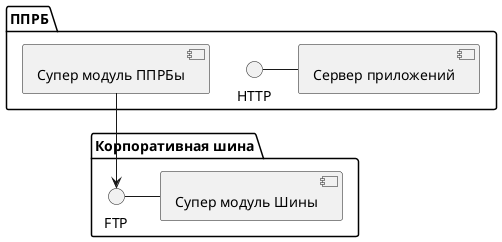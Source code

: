 @startuml

package "ППРБ" {
HTTP - [Сервер приложений]
[Супер модуль ППРБы]
}

package "Корпоративная шина" {
FTP - [Супер модуль Шины]

[Супер модуль ППРБы] --> FTP
}

@enduml